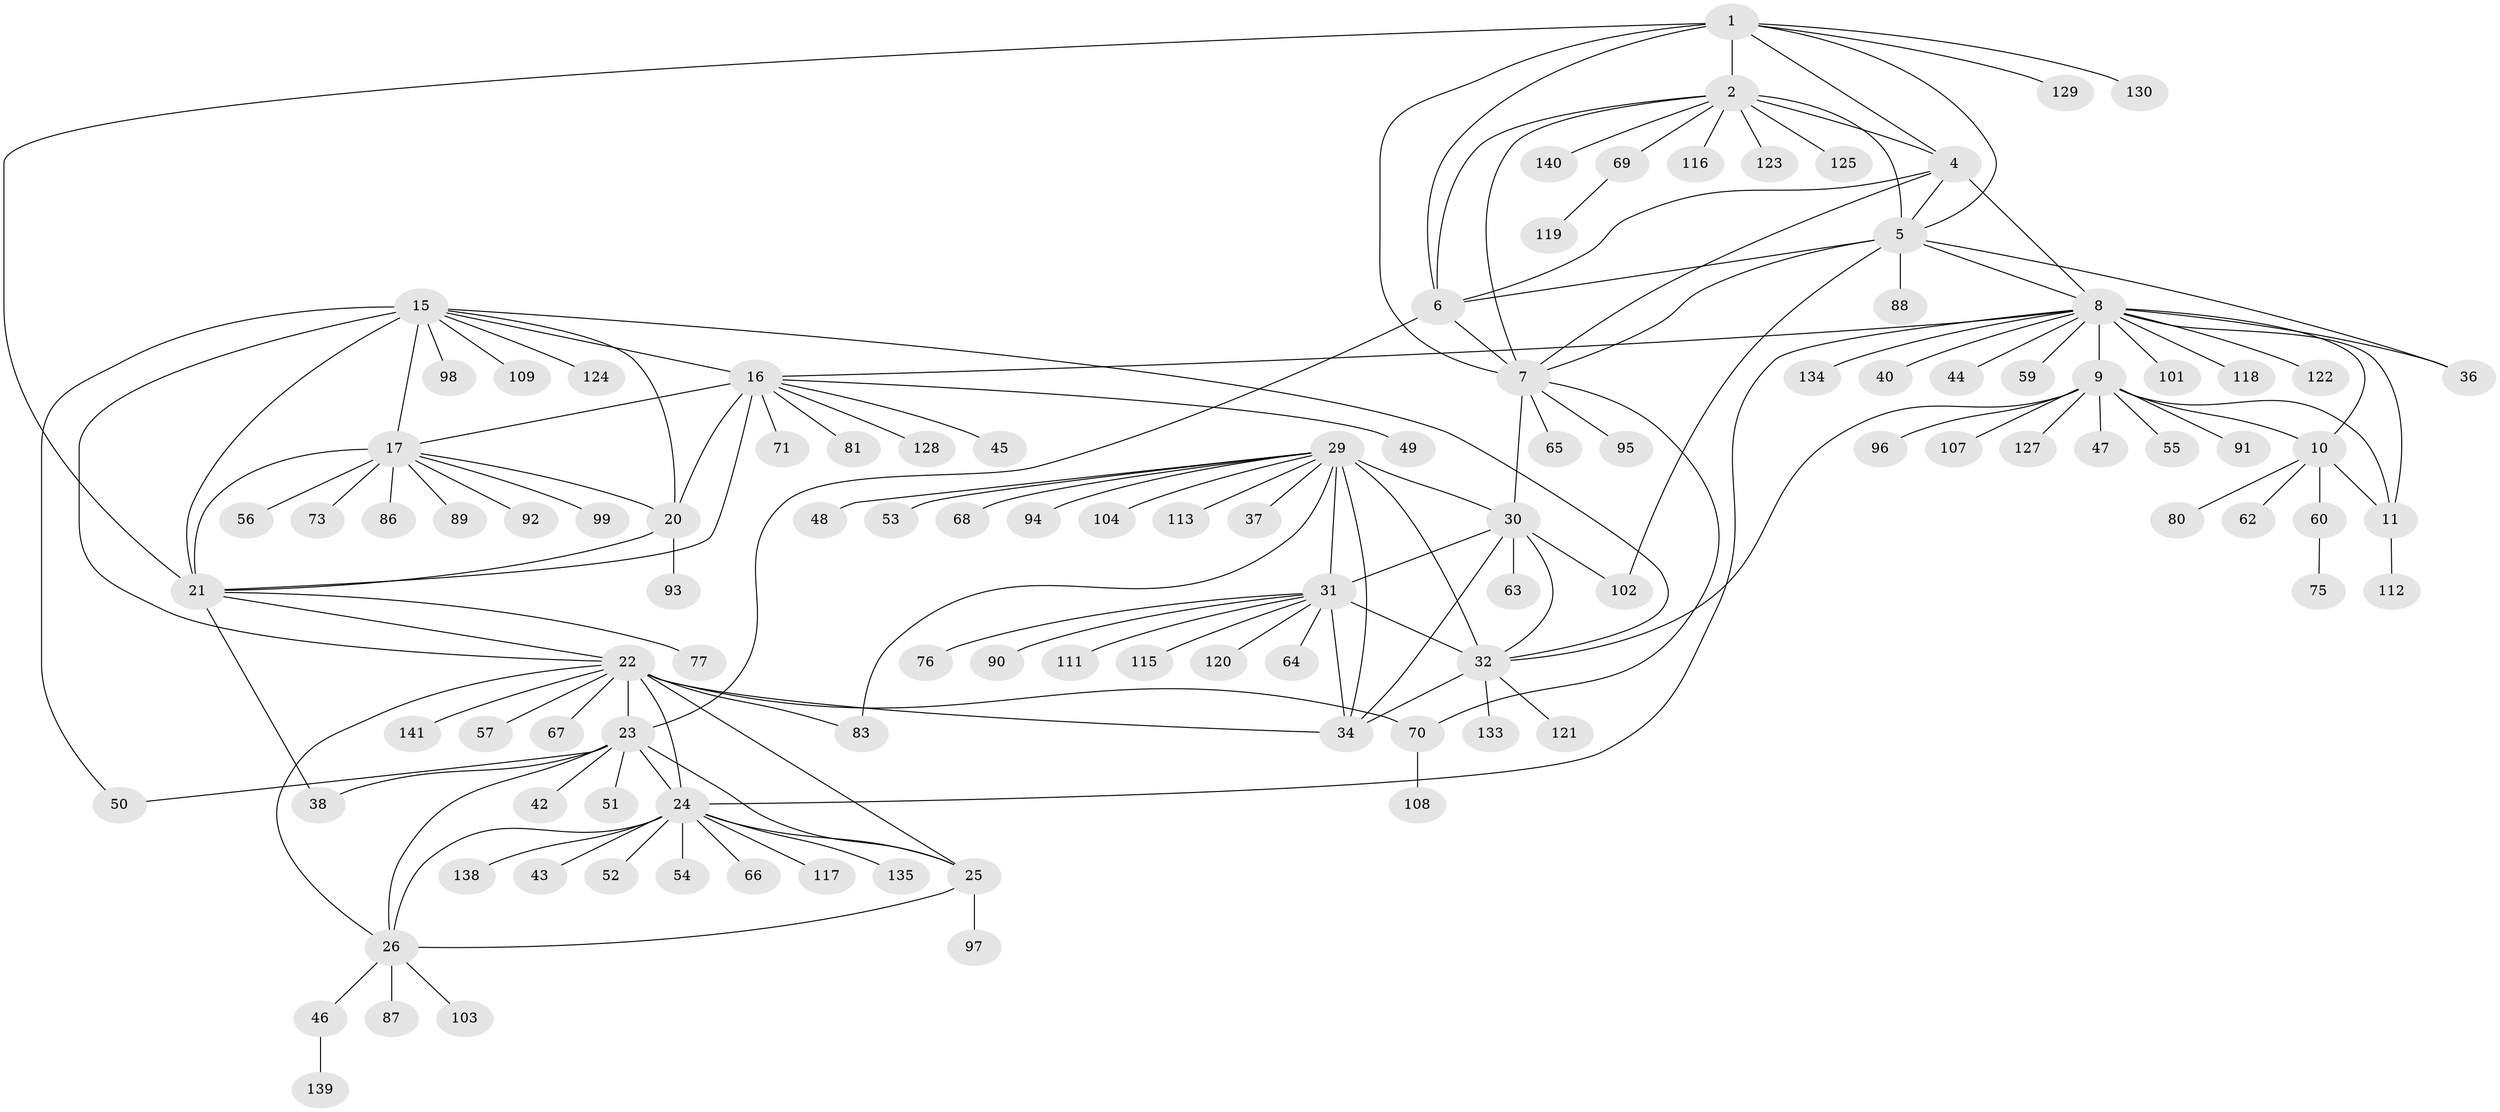 // Generated by graph-tools (version 1.1) at 2025/52/02/27/25 19:52:20]
// undirected, 110 vertices, 154 edges
graph export_dot {
graph [start="1"]
  node [color=gray90,style=filled];
  1 [super="+61"];
  2 [super="+3"];
  4 [super="+58"];
  5 [super="+131"];
  6;
  7 [super="+126"];
  8 [super="+14"];
  9 [super="+12"];
  10;
  11 [super="+13"];
  15 [super="+18"];
  16 [super="+137"];
  17 [super="+19"];
  20 [super="+114"];
  21 [super="+100"];
  22 [super="+79"];
  23 [super="+27"];
  24 [super="+28"];
  25;
  26 [super="+41"];
  29 [super="+33"];
  30;
  31 [super="+35"];
  32 [super="+74"];
  34 [super="+39"];
  36;
  37;
  38 [super="+85"];
  40;
  42;
  43 [super="+105"];
  44;
  45;
  46;
  47;
  48;
  49 [super="+84"];
  50;
  51;
  52 [super="+72"];
  53;
  54;
  55;
  56;
  57;
  59;
  60;
  62;
  63;
  64;
  65;
  66;
  67;
  68 [super="+78"];
  69 [super="+82"];
  70 [super="+106"];
  71;
  73;
  75;
  76;
  77;
  80;
  81;
  83;
  86;
  87;
  88;
  89;
  90;
  91;
  92;
  93;
  94;
  95;
  96;
  97 [super="+132"];
  98 [super="+110"];
  99;
  101;
  102 [super="+136"];
  103;
  104;
  107;
  108;
  109;
  111;
  112;
  113;
  115;
  116;
  117;
  118;
  119;
  120;
  121;
  122;
  123;
  124;
  125;
  127;
  128;
  129;
  130;
  133;
  134;
  135;
  138;
  139;
  140;
  141;
  1 -- 2 [weight=2];
  1 -- 4;
  1 -- 5;
  1 -- 6;
  1 -- 7;
  1 -- 21;
  1 -- 129;
  1 -- 130;
  2 -- 4 [weight=2];
  2 -- 5 [weight=2];
  2 -- 6 [weight=2];
  2 -- 7 [weight=2];
  2 -- 69;
  2 -- 116;
  2 -- 140;
  2 -- 123;
  2 -- 125;
  4 -- 5;
  4 -- 6;
  4 -- 7;
  4 -- 8;
  5 -- 6;
  5 -- 7;
  5 -- 36;
  5 -- 88;
  5 -- 102;
  5 -- 8;
  6 -- 7;
  6 -- 23;
  7 -- 30;
  7 -- 65;
  7 -- 70;
  7 -- 95;
  8 -- 9 [weight=4];
  8 -- 10 [weight=2];
  8 -- 11 [weight=4];
  8 -- 40;
  8 -- 59;
  8 -- 101;
  8 -- 118;
  8 -- 134;
  8 -- 36;
  8 -- 44;
  8 -- 16;
  8 -- 122;
  8 -- 24;
  9 -- 10 [weight=2];
  9 -- 11 [weight=4];
  9 -- 47;
  9 -- 55;
  9 -- 96;
  9 -- 107;
  9 -- 32;
  9 -- 91;
  9 -- 127;
  10 -- 11 [weight=2];
  10 -- 60;
  10 -- 62;
  10 -- 80;
  11 -- 112;
  15 -- 16 [weight=2];
  15 -- 17 [weight=4];
  15 -- 20 [weight=2];
  15 -- 21 [weight=2];
  15 -- 32;
  15 -- 50;
  15 -- 109;
  15 -- 98;
  15 -- 22;
  15 -- 124;
  16 -- 17 [weight=2];
  16 -- 20;
  16 -- 21;
  16 -- 45;
  16 -- 49;
  16 -- 71;
  16 -- 81;
  16 -- 128;
  17 -- 20 [weight=2];
  17 -- 21 [weight=2];
  17 -- 86;
  17 -- 92;
  17 -- 99;
  17 -- 73;
  17 -- 56;
  17 -- 89;
  20 -- 21;
  20 -- 93;
  21 -- 38;
  21 -- 77;
  21 -- 22;
  22 -- 23 [weight=2];
  22 -- 24 [weight=2];
  22 -- 25;
  22 -- 26;
  22 -- 34;
  22 -- 57;
  22 -- 67;
  22 -- 70;
  22 -- 83;
  22 -- 141;
  23 -- 24 [weight=4];
  23 -- 25 [weight=2];
  23 -- 26 [weight=2];
  23 -- 42;
  23 -- 50;
  23 -- 51;
  23 -- 38;
  24 -- 25 [weight=2];
  24 -- 26 [weight=2];
  24 -- 52;
  24 -- 54;
  24 -- 117;
  24 -- 135;
  24 -- 66;
  24 -- 138;
  24 -- 43;
  25 -- 26;
  25 -- 97;
  26 -- 46;
  26 -- 87;
  26 -- 103;
  29 -- 30 [weight=2];
  29 -- 31 [weight=4];
  29 -- 32 [weight=2];
  29 -- 34 [weight=2];
  29 -- 48;
  29 -- 53;
  29 -- 83;
  29 -- 113;
  29 -- 68;
  29 -- 37;
  29 -- 104;
  29 -- 94;
  30 -- 31 [weight=2];
  30 -- 32;
  30 -- 34;
  30 -- 63;
  30 -- 102;
  31 -- 32 [weight=2];
  31 -- 34 [weight=2];
  31 -- 90;
  31 -- 64;
  31 -- 76;
  31 -- 111;
  31 -- 115;
  31 -- 120;
  32 -- 34;
  32 -- 121;
  32 -- 133;
  46 -- 139;
  60 -- 75;
  69 -- 119;
  70 -- 108;
}
